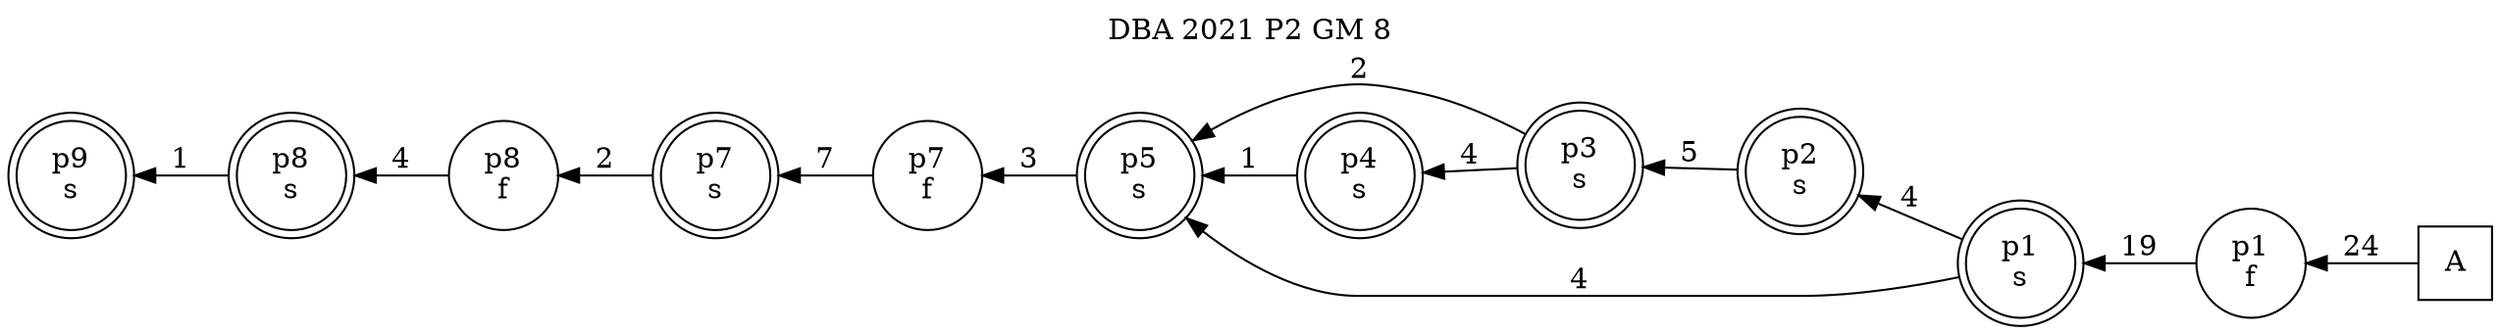 digraph DBA_2021_P2_GM_8_GOOD {
labelloc="tl"
label= " DBA 2021 P2 GM 8 "
rankdir="RL";
"A" [shape="square" label="A"]
"p1_f" [shape="circle" label="p1
f"]
"p1_s" [shape="doublecircle" label="p1
s"]
"p2_s" [shape="doublecircle" label="p2
s"]
"p3_s" [shape="doublecircle" label="p3
s"]
"p5_s" [shape="doublecircle" label="p5
s"]
"p4_s" [shape="doublecircle" label="p4
s"]
"p7_f" [shape="circle" label="p7
f"]
"p7_s" [shape="doublecircle" label="p7
s"]
"p8_f" [shape="circle" label="p8
f"]
"p8_s" [shape="doublecircle" label="p8
s"]
"p9_s" [shape="doublecircle" label="p9
s"]
"A" -> "p1_f" [ label=24]
"p1_f" -> "p1_s" [ label=19]
"p1_s" -> "p2_s" [ label=4]
"p1_s" -> "p5_s" [ label=4]
"p2_s" -> "p3_s" [ label=5]
"p3_s" -> "p5_s" [ label=2]
"p3_s" -> "p4_s" [ label=4]
"p5_s" -> "p7_f" [ label=3]
"p4_s" -> "p5_s" [ label=1]
"p7_f" -> "p7_s" [ label=7]
"p7_s" -> "p8_f" [ label=2]
"p8_f" -> "p8_s" [ label=4]
"p8_s" -> "p9_s" [ label=1]
}

